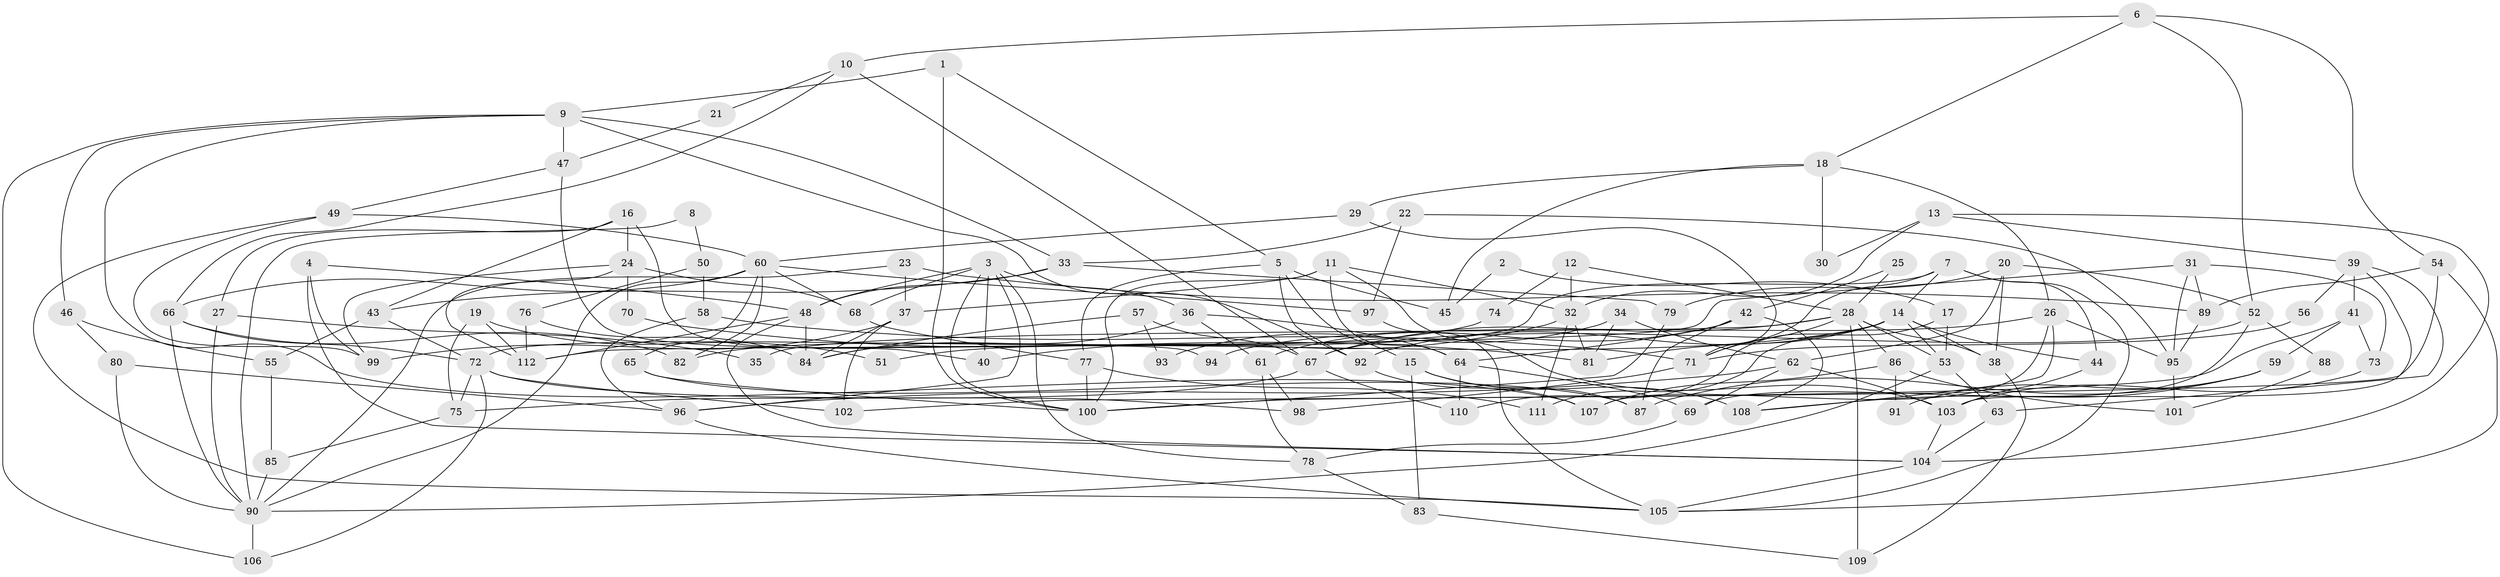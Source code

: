 // coarse degree distribution, {3: 0.28205128205128205, 10: 0.02564102564102564, 7: 0.11538461538461539, 4: 0.14102564102564102, 5: 0.11538461538461539, 2: 0.10256410256410256, 9: 0.01282051282051282, 6: 0.14102564102564102, 8: 0.05128205128205128, 11: 0.01282051282051282}
// Generated by graph-tools (version 1.1) at 2025/42/03/06/25 10:42:00]
// undirected, 112 vertices, 224 edges
graph export_dot {
graph [start="1"]
  node [color=gray90,style=filled];
  1;
  2;
  3;
  4;
  5;
  6;
  7;
  8;
  9;
  10;
  11;
  12;
  13;
  14;
  15;
  16;
  17;
  18;
  19;
  20;
  21;
  22;
  23;
  24;
  25;
  26;
  27;
  28;
  29;
  30;
  31;
  32;
  33;
  34;
  35;
  36;
  37;
  38;
  39;
  40;
  41;
  42;
  43;
  44;
  45;
  46;
  47;
  48;
  49;
  50;
  51;
  52;
  53;
  54;
  55;
  56;
  57;
  58;
  59;
  60;
  61;
  62;
  63;
  64;
  65;
  66;
  67;
  68;
  69;
  70;
  71;
  72;
  73;
  74;
  75;
  76;
  77;
  78;
  79;
  80;
  81;
  82;
  83;
  84;
  85;
  86;
  87;
  88;
  89;
  90;
  91;
  92;
  93;
  94;
  95;
  96;
  97;
  98;
  99;
  100;
  101;
  102;
  103;
  104;
  105;
  106;
  107;
  108;
  109;
  110;
  111;
  112;
  1 -- 9;
  1 -- 5;
  1 -- 100;
  2 -- 45;
  2 -- 17;
  3 -- 78;
  3 -- 48;
  3 -- 36;
  3 -- 40;
  3 -- 68;
  3 -- 96;
  3 -- 100;
  4 -- 48;
  4 -- 104;
  4 -- 99;
  5 -- 15;
  5 -- 77;
  5 -- 45;
  5 -- 92;
  6 -- 54;
  6 -- 18;
  6 -- 10;
  6 -- 52;
  7 -- 44;
  7 -- 14;
  7 -- 71;
  7 -- 72;
  7 -- 105;
  8 -- 50;
  8 -- 90;
  9 -- 106;
  9 -- 33;
  9 -- 46;
  9 -- 47;
  9 -- 92;
  9 -- 107;
  10 -- 66;
  10 -- 21;
  10 -- 67;
  11 -- 100;
  11 -- 37;
  11 -- 32;
  11 -- 64;
  11 -- 103;
  12 -- 28;
  12 -- 32;
  12 -- 74;
  13 -- 104;
  13 -- 39;
  13 -- 30;
  13 -- 32;
  14 -- 110;
  14 -- 92;
  14 -- 38;
  14 -- 44;
  14 -- 51;
  14 -- 53;
  14 -- 81;
  15 -- 87;
  15 -- 83;
  15 -- 108;
  16 -- 24;
  16 -- 40;
  16 -- 27;
  16 -- 43;
  17 -- 53;
  17 -- 111;
  18 -- 26;
  18 -- 29;
  18 -- 30;
  18 -- 45;
  19 -- 112;
  19 -- 75;
  19 -- 51;
  20 -- 62;
  20 -- 38;
  20 -- 52;
  20 -- 79;
  21 -- 47;
  22 -- 95;
  22 -- 33;
  22 -- 97;
  23 -- 90;
  23 -- 37;
  23 -- 89;
  24 -- 112;
  24 -- 68;
  24 -- 70;
  24 -- 99;
  25 -- 42;
  25 -- 28;
  26 -- 108;
  26 -- 107;
  26 -- 94;
  26 -- 95;
  27 -- 90;
  27 -- 35;
  28 -- 71;
  28 -- 67;
  28 -- 35;
  28 -- 38;
  28 -- 53;
  28 -- 86;
  28 -- 109;
  29 -- 71;
  29 -- 60;
  31 -- 73;
  31 -- 95;
  31 -- 89;
  31 -- 112;
  32 -- 40;
  32 -- 81;
  32 -- 111;
  33 -- 43;
  33 -- 79;
  33 -- 48;
  34 -- 81;
  34 -- 62;
  34 -- 93;
  36 -- 64;
  36 -- 61;
  36 -- 84;
  37 -- 102;
  37 -- 99;
  37 -- 84;
  38 -- 109;
  39 -- 103;
  39 -- 63;
  39 -- 41;
  39 -- 56;
  41 -- 100;
  41 -- 59;
  41 -- 73;
  42 -- 64;
  42 -- 108;
  42 -- 61;
  42 -- 87;
  43 -- 72;
  43 -- 55;
  44 -- 103;
  46 -- 80;
  46 -- 55;
  47 -- 49;
  47 -- 94;
  48 -- 84;
  48 -- 104;
  48 -- 112;
  49 -- 99;
  49 -- 60;
  49 -- 105;
  50 -- 76;
  50 -- 58;
  52 -- 67;
  52 -- 69;
  52 -- 88;
  53 -- 63;
  53 -- 90;
  54 -- 105;
  54 -- 89;
  54 -- 102;
  55 -- 85;
  56 -- 71;
  57 -- 84;
  57 -- 67;
  57 -- 93;
  58 -- 71;
  58 -- 96;
  59 -- 87;
  59 -- 91;
  59 -- 108;
  60 -- 97;
  60 -- 66;
  60 -- 65;
  60 -- 68;
  60 -- 82;
  60 -- 90;
  61 -- 78;
  61 -- 98;
  62 -- 103;
  62 -- 96;
  62 -- 69;
  63 -- 104;
  64 -- 69;
  64 -- 110;
  65 -- 100;
  65 -- 87;
  66 -- 90;
  66 -- 72;
  66 -- 82;
  67 -- 75;
  67 -- 110;
  68 -- 77;
  69 -- 78;
  70 -- 81;
  71 -- 98;
  72 -- 75;
  72 -- 98;
  72 -- 102;
  72 -- 106;
  73 -- 103;
  74 -- 82;
  75 -- 85;
  76 -- 84;
  76 -- 112;
  77 -- 100;
  77 -- 111;
  78 -- 83;
  79 -- 100;
  80 -- 90;
  80 -- 96;
  83 -- 109;
  85 -- 90;
  86 -- 107;
  86 -- 91;
  86 -- 101;
  88 -- 101;
  89 -- 95;
  90 -- 106;
  92 -- 107;
  95 -- 101;
  96 -- 105;
  97 -- 105;
  103 -- 104;
  104 -- 105;
}
